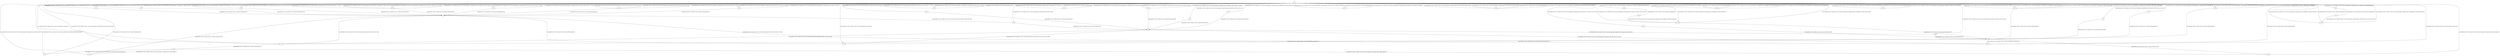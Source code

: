 digraph LTS {
S00[shape=point]
S1[label=S1,shape=circle];
S2[label=S2,shape=circle];
S3[label=S3,shape=circle];
S4[label=S4,shape=circle];
S5[label=S5,shape=circle];
S6[label=S6,shape=circle];
S7[label=S7,shape=circle];
S8[label=S8,shape=circle];
S9[label=S9,shape=circle];
S10[label=S10,shape=circle];
S11[label=S11,shape=circle];
S12[label=S12,shape=circle];
S13[label=S13,shape=circle];
S14[label=S14,shape=circle];
S15[label=S15,shape=circle];
S16[label=S16,shape=circle];
S17[label=S17,shape=circle];
S18[label=S18,shape=circle];
S19[label=S19,shape=circle];
S20[label=S20,shape=circle];
S21[label=S21,shape=circle];
S22[label=S22,shape=circle];
S23[label=S23,shape=circle];
S24[label=S24,shape=circle];
S25[label=S25,shape=circle];
S26[label=S26,shape=circle];
S27[label=S27,shape=circle];
S28[label=S28,shape=circle];
S29[label=S29,shape=circle];
S30[label=S30,shape=circle];
S31[label=S31,shape=circle];
S32[label=S32,shape=circle];
S33[label=S33,shape=circle];
S34[label=S34,shape=circle];
S35[label=S35,shape=circle];
S36[label=S36,shape=circle];
S37[label=S37,shape=circle];
S38[label=S38,shape=circle];
S39[label=S39,shape=circle];
S40[label=S40,shape=circle];
S41[label=S41,shape=circle];
S00 -> S1
S1 -> S2[label ="?/json.htm(Host=192.168.1.11|||Dest=192.168.1.2|||Uri=/json.htm|||type= command||| param= getlog||| loglevel= 2)"];
S1 -> S3[label ="?/json.htm(Host=192.168.1.52|||Dest=192.168.1.2|||Uri=/json.htm|||type= command||| param= switchlight||| idx= 3848||| switchcmd= On)"];
S1 -> S3[label ="?/json.htm(Host=192.168.1.52|||Dest=192.168.1.2|||Uri=/json.htm|||type= command||| param= udevice||| idx= 3847||| svalue= 18.80:24.70:2)"];
S1 -> S5[label ="!/json.htm(Host=192.168.1.2|||Dest=192.168.1.11|||Uri=/json.htm|||type= devices||| filter= utility||| order= Name)"];
S1 -> S7[label ="!/json.htm(Host=192.168.1.2|||Dest=192.168.1.11|||Uri=/json.htm|||type= cameras||| rid= )"];
S1 -> S8[label ="!/json.htm(Host=192.168.1.2|||Dest=192.168.1.11|||Uri=/json.htm|||type= devices||| filter= all||| used= true||| order= Name)"];
S1 -> S10[label ="?/json.htm(Host=192.168.1.53|||Dest=192.168.1.2|||Uri=/json.htm|||type= command||| param= udevice||| idx= 3846||| svalue= 18.00:26.60:2)"];
S1 -> S10[label ="?/json.htm(Host=192.168.1.53|||Dest=192.168.1.2|||Uri=/json.htm|||type= command||| param= switchlight||| idx= 3845||| switchcmd= On)"];
S1 -> S10[label ="?/json.htm(Host=192.168.1.53|||Dest=192.168.1.2|||Uri=/json.htm|||type= command||| param= udevice||| idx= 3846||| svalue= 18.10:26.60:2)"];
S1 -> S10[label ="?/json.htm(Host=192.168.1.53|||Dest=192.168.1.2|||Uri=/json.htm|||type= command||| param= switchlight||| idx= 3845||| switchcmd= Off)"];
S1 -> S11[label ="!/json.htm(Host=192.168.1.2|||Dest=192.168.1.11|||Uri=/json.htm|||type= devices||| filter= all||| used= true||| order= Name)"];
S1 -> S11[label ="!/json.htm(Host=192.168.1.2|||Dest=192.168.1.11|||Uri=/json.htm|||type= cameras||| rid= )"];
S1 -> S13[label ="?/json.htm(Host=192.168.1.11|||Dest=192.168.1.2|||Uri=/json.htm|||type= command||| param= getlog||| loglevel= 2)"];
S1 -> S14[label ="?/json.htm(Host=192.168.1.51|||Dest=192.168.1.2|||Uri=/json.htm|||type= command||| param= switchlight||| idx= 0||| switchcmd= On)"];
S1 -> S15[label ="?/json.htm(Host=192.168.1.51|||Dest=192.168.1.2|||Uri=/json.htm|||type= command||| param= switchlight||| idx= 0||| switchcmd= Off)"];
S1 -> S16[label ="?/json.htm(Host=192.168.1.52|||Dest=192.168.1.2|||Uri=/json.htm|||type= command||| param= switchlight||| idx= 3848||| switchcmd= On)"];
S1 -> S16[label ="?/json.htm(Host=192.168.1.52|||Dest=192.168.1.2|||Uri=/json.htm|||type= command||| param= switchlight||| idx= 3848||| switchcmd= Off)"];
S1 -> S16[label ="?/json.htm(Host=192.168.1.52|||Dest=192.168.1.2|||Uri=/json.htm|||type= command||| param= udevice||| idx= 3847||| svalue= 18.80:24.80:2)"];
S1 -> S16[label ="?/json.htm(Host=192.168.1.52|||Dest=192.168.1.2|||Uri=/json.htm|||type= command||| param= udevice||| idx= 3847||| svalue= 18.80:24.70:2)"];
S1 -> S17[label ="?/json.htm(Host=192.168.1.11|||Dest=192.168.1.2|||Uri=/json.htm|||type= command||| param= getlog||| loglevel= 2)"];
S1 -> S18[label ="?/json.htm(Host=192.168.1.11|||Dest=192.168.1.2|||Uri=/json.htm|||type= command||| param= getlog||| loglevel= 2)"];
S1 -> S19[label ="?/json.htm(Host=192.168.1.23|||Dest=192.168.1.2|||Uri=/json.htm|||type= command||| param= udevice||| idx= 1923||| svalue= 17.70:49.20:0)"];
S1 -> S19[label ="?/json.htm(Host=192.168.1.23|||Dest=192.168.1.2|||Uri=/json.htm|||type= command||| param= udevice||| idx= 1923||| svalue= 17.80:49.20:0)"];
S1 -> S20[label ="!/json.htm(Host=192.168.1.2|||Dest=192.168.1.11|||Uri=/json.htm|||type= cameras||| rid= )"];
S1 -> S21[label ="?/json.htm(Host=192.168.1.51|||Dest=192.168.1.2|||Uri=/json.htm|||type= command||| param= switchlight||| idx= 0||| switchcmd= Off)"];
S1 -> S21[label ="?/json.htm(Host=192.168.1.51|||Dest=192.168.1.2|||Uri=/json.htm|||type= command||| param= switchlight||| idx= 0||| switchcmd= On)"];
S1 -> S22[label ="?/json.htm(Host=192.168.1.23|||Dest=192.168.1.2|||Uri=/json.htm|||type= command||| param= udevice||| idx= 1923||| svalue= 17.70:49.10:0)"];
S1 -> S22[label ="?/json.htm(Host=192.168.1.23|||Dest=192.168.1.2|||Uri=/json.htm|||type= command||| param= udevice||| idx= 1923||| svalue= 17.70:49.60:0)"];
S1 -> S23[label ="?/json.htm(Host=192.168.1.7|||Dest=192.168.1.2|||Uri=/json.htm|||type= command||| param= udevice||| idx= 558||| svalue= 1420.83)"];
S1 -> S23[label ="?/json.htm(Host=192.168.1.7|||Dest=192.168.1.2|||Uri=/json.htm|||type= command||| param= udevice||| idx= 558||| svalue= 1434.17)"];
S1 -> S23[label ="?/json.htm(Host=192.168.1.7|||Dest=192.168.1.2|||Uri=/json.htm|||type= command||| param= udevice||| idx= 558||| svalue= 1338.33)"];
S1 -> S24[label ="?/json.htm(Host=192.168.1.22|||Dest=192.168.1.2|||Uri=/json.htm|||type= command||| param= udevice||| idx= 1922||| svalue= 19.70:46.60:0)"];
S1 -> S24[label ="?/json.htm(Host=192.168.1.22|||Dest=192.168.1.2|||Uri=/json.htm|||type= command||| param= udevice||| idx= 1922||| svalue= 19.70:46.50:0)"];
S1 -> S25[label ="?/json.htm(Host=192.168.1.21|||Dest=192.168.1.2|||Uri=/json.htm|||type= command||| param= udevice||| idx= 115||| svalue= 16.50:15.00:0)"];
S1 -> S25[label ="?/json.htm(Host=192.168.1.21|||Dest=192.168.1.2|||Uri=/json.htm|||type= command||| param= udevice||| idx= 115||| svalue= 16.60:15.00:0)"];
S1 -> S26[label ="?/json.htm(Host=192.168.1.7|||Dest=192.168.1.2|||Uri=/json.htm|||type= command||| param= udevice||| idx= 558||| svalue= 1409.17)"];
S1 -> S26[label ="?/json.htm(Host=192.168.1.7|||Dest=192.168.1.2|||Uri=/json.htm|||type= command||| param= udevice||| idx= 558||| svalue= 1412.50)"];
S1 -> S26[label ="?/json.htm(Host=192.168.1.7|||Dest=192.168.1.2|||Uri=/json.htm|||type= command||| param= udevice||| idx= 558||| svalue= 1431.67)"];
S1 -> S27[label ="?/json.htm(Host=192.168.1.22|||Dest=192.168.1.2|||Uri=/json.htm|||type= command||| param= udevice||| idx= 1922||| svalue= 19.70:46.60:0)"];
S1 -> S28[label ="?/json.htm(Host=192.168.1.22|||Dest=192.168.1.2|||Uri=/json.htm|||type= command||| param= udevice||| idx= 1922||| svalue= 19.70:46.60:0)"];
S1 -> S28[label ="?/json.htm(Host=192.168.1.22|||Dest=192.168.1.2|||Uri=/json.htm|||type= command||| param= udevice||| idx= 1922||| svalue= 19.80:46.50:0)"];
S1 -> S29[label ="?/json.htm(Host=192.168.1.21|||Dest=192.168.1.2|||Uri=/json.htm|||type= command||| param= udevice||| idx= 115||| svalue= 16.50:15.00:0)"];
S1 -> S29[label ="?/json.htm(Host=192.168.1.21|||Dest=192.168.1.2|||Uri=/json.htm|||type= command||| param= udevice||| idx= 115||| svalue= 16.60:15.00:0)"];
S1 -> S30[label ="?/json.htm(Host=192.168.1.23|||Dest=192.168.1.2|||Uri=/json.htm|||type= command||| param= udevice||| idx= 1923||| svalue= 17.70:49.30:0)"];
S1 -> S30[label ="?/json.htm(Host=192.168.1.23|||Dest=192.168.1.2|||Uri=/json.htm|||type= command||| param= udevice||| idx= 1923||| svalue= 17.80:49.20:0)"];
S1 -> S31[label ="?/json.htm(Host=192.168.1.53|||Dest=192.168.1.2|||Uri=/json.htm|||type= command||| param= switchlight||| idx= 3845||| switchcmd= On)"];
S1 -> S31[label ="?/json.htm(Host=192.168.1.53|||Dest=192.168.1.2|||Uri=/json.htm|||type= command||| param= switchlight||| idx= 3845||| switchcmd= Off)"];
S1 -> S31[label ="?/json.htm(Host=192.168.1.53|||Dest=192.168.1.2|||Uri=/json.htm|||type= command||| param= udevice||| idx= 3846||| svalue= 18.10:26.60:2)"];
S1 -> S32[label ="?/json.htm(Host=192.168.1.21|||Dest=192.168.1.2|||Uri=/json.htm|||type= command||| param= udevice||| idx= 115||| svalue= 16.50:15.00:0)"];
S1 -> S33[label ="?/json.htm(Host=192.168.1.22|||Dest=192.168.1.2|||Uri=/json.htm|||type= command||| param= udevice||| idx= 1922||| svalue= 19.70:46.50:0)"];
S1 -> S33[label ="?/json.htm(Host=192.168.1.22|||Dest=192.168.1.2|||Uri=/json.htm|||type= command||| param= udevice||| idx= 1922||| svalue= 19.80:46.60:0)"];
S1 -> S34[label ="?/json.htm(Host=192.168.1.53|||Dest=192.168.1.2|||Uri=/json.htm|||type= command||| param= switchlight||| idx= 3845||| switchcmd= On)"];
S1 -> S34[label ="?/json.htm(Host=192.168.1.53|||Dest=192.168.1.2|||Uri=/json.htm|||type= command||| param= switchlight||| idx= 3845||| switchcmd= Off)"];
S1 -> S34[label ="?/json.htm(Host=192.168.1.53|||Dest=192.168.1.2|||Uri=/json.htm|||type= command||| param= udevice||| idx= 3846||| svalue= 18.10:26.60:2)"];
S1 -> S35[label ="?/json.htm(Host=192.168.1.7|||Dest=192.168.1.2|||Uri=/json.htm|||type= command||| param= udevice||| idx= 558||| svalue= 1441.67)"];
S1 -> S36[label ="?/json.htm(Host=192.168.1.52|||Dest=192.168.1.2|||Uri=/json.htm|||type= command||| param= switchlight||| idx= 3848||| switchcmd= Off)"];
S1 -> S38[label ="?/json.htm(Host=192.168.1.52|||Dest=192.168.1.2|||Uri=/json.htm|||type= command||| param= switchlight||| idx= 3848||| switchcmd= Off)"];
S1 -> S38[label ="?/json.htm(Host=192.168.1.52|||Dest=192.168.1.2|||Uri=/json.htm|||type= command||| param= switchlight||| idx= 3848||| switchcmd= On)"];
S1 -> S39[label ="?/json.htm(Host=192.168.1.53|||Dest=192.168.1.2|||Uri=/json.htm|||type= command||| param= udevice||| idx= 3846||| svalue= 18.10:26.60:2)"];
S1 -> S41[label ="?/json.htm(Host=192.168.1.53|||Dest=192.168.1.2|||Uri=/json.htm|||type= command||| param= switchlight||| idx= 3845||| switchcmd= On)"];
S2 -> S1[label ="!response(Host=192.168.1.2|||Dest=192.168.1.11|||status=200|||response=OK)"];
S3 -> S4[label ="!response(Host=192.168.1.2|||Dest=192.168.1.52|||status=200|||response=OK)"];
S4 -> S5[label ="!/json.htm(Host=192.168.1.2|||Dest=192.168.1.11|||Uri=/json.htm|||type= devices||| filter= utility||| order= Name)"];
S4 -> S7[label ="!/json.htm(Host=192.168.1.2|||Dest=192.168.1.11|||Uri=/json.htm|||type= devices||| filter= utility||| order= Name)"];
S4 -> S11[label ="!/json.htm(Host=192.168.1.2|||Dest=192.168.1.11|||Uri=/json.htm|||type= devices||| filter= utility||| order= Name)"];
S5 -> S6[label ="?response(Host=192.168.1.11|||Dest=192.168.1.2|||status=200|||response=OK)"];
S6 -> S7[label ="!/json.htm(Host=192.168.1.2|||Dest=192.168.1.11|||Uri=/json.htm|||type= devices||| filter= all||| used= true||| order= Name)"];
S6 -> S8[label ="!/json.htm(Host=192.168.1.2|||Dest=192.168.1.11|||Uri=/json.htm|||type= devices||| filter= all||| used= true||| order= Name)"];
S6 -> S11[label ="!/json.htm(Host=192.168.1.2|||Dest=192.168.1.11|||Uri=/json.htm|||type= devices||| filter= all||| used= true||| order= Name)"];
S6 -> S20[label ="!/json.htm(Host=192.168.1.2|||Dest=192.168.1.11|||Uri=/json.htm|||type= devices||| filter= all||| used= true||| order= Name)"];
S7 -> S1[label ="?response(Host=192.168.1.11|||Dest=192.168.1.2|||status=200|||response=OK)"];
S8 -> S9[label ="?response(Host=192.168.1.11|||Dest=192.168.1.2|||status=200|||response=OK)"];
S9 -> S7[label ="!/json.htm(Host=192.168.1.2|||Dest=192.168.1.11|||Uri=/json.htm|||type= cameras||| rid= )"];
S9 -> S11[label ="!/json.htm(Host=192.168.1.2|||Dest=192.168.1.11|||Uri=/json.htm|||type= cameras||| rid= )"];
S9 -> S20[label ="!/json.htm(Host=192.168.1.2|||Dest=192.168.1.11|||Uri=/json.htm|||type= cameras||| rid= )"];
S10 -> S4[label ="!response(Host=192.168.1.2|||Dest=192.168.1.53|||status=200|||response=OK)"];
S11 -> S12[label ="?response(Host=192.168.1.11|||Dest=192.168.1.2|||status=200|||response=OK)"];
S12 -> S2[label ="?/json.htm(Host=192.168.1.11|||Dest=192.168.1.2|||Uri=/json.htm|||type= command||| param= getlog||| loglevel= 2)"];
S12 -> S13[label ="?/json.htm(Host=192.168.1.11|||Dest=192.168.1.2|||Uri=/json.htm|||type= command||| param= getlog||| loglevel= 2)"];
S12 -> S18[label ="?/json.htm(Host=192.168.1.11|||Dest=192.168.1.2|||Uri=/json.htm|||type= command||| param= getlog||| loglevel= 2)"];
S13 -> S4[label ="!response(Host=192.168.1.2|||Dest=192.168.1.11|||status=200|||response=OK)"];
S14 -> S4[label ="!response(Host=192.168.1.2|||Dest=192.168.1.51|||status=200|||response=OK)"];
S15 -> S9[label ="!response(Host=192.168.1.2|||Dest=192.168.1.51|||status=200|||response=OK)"];
S16 -> S9[label ="!response(Host=192.168.1.2|||Dest=192.168.1.52|||status=200|||response=OK)"];
S17 -> S6[label ="!response(Host=192.168.1.2|||Dest=192.168.1.11|||status=200|||response=OK)"];
S18 -> S9[label ="!response(Host=192.168.1.2|||Dest=192.168.1.11|||status=200|||response=OK)"];
S19 -> S1[label ="!response(Host=192.168.1.2|||Dest=192.168.1.23|||status=200|||response=OK)"];
S20 -> S4[label ="?response(Host=192.168.1.11|||Dest=192.168.1.2|||status=200|||response=OK)"];
S21 -> S1[label ="!response(Host=192.168.1.2|||Dest=192.168.1.51|||status=200|||response=OK)"];
S22 -> S4[label ="!response(Host=192.168.1.2|||Dest=192.168.1.23|||status=200|||response=OK)"];
S23 -> S4[label ="!response(Host=192.168.1.2|||Dest=192.168.1.7|||status=200|||response=OK)"];
S24 -> S4[label ="!response(Host=192.168.1.2|||Dest=192.168.1.22|||status=200|||response=OK)"];
S25 -> S1[label ="!response(Host=192.168.1.2|||Dest=192.168.1.21|||status=200|||response=OK)"];
S26 -> S1[label ="!response(Host=192.168.1.2|||Dest=192.168.1.7|||status=200|||response=OK)"];
S27 -> S9[label ="!response(Host=192.168.1.2|||Dest=192.168.1.22|||status=200|||response=OK)"];
S28 -> S6[label ="!response(Host=192.168.1.2|||Dest=192.168.1.22|||status=200|||response=OK)"];
S29 -> S4[label ="!response(Host=192.168.1.2|||Dest=192.168.1.21|||status=200|||response=OK)"];
S30 -> S9[label ="!response(Host=192.168.1.2|||Dest=192.168.1.23|||status=200|||response=OK)"];
S31 -> S1[label ="!response(Host=192.168.1.2|||Dest=192.168.1.53|||status=200|||response=OK)"];
S32 -> S9[label ="!response(Host=192.168.1.2|||Dest=192.168.1.21|||status=200|||response=OK)"];
S33 -> S1[label ="!response(Host=192.168.1.2|||Dest=192.168.1.22|||status=200|||response=OK)"];
S34 -> S9[label ="!response(Host=192.168.1.2|||Dest=192.168.1.53|||status=200|||response=OK)"];
S35 -> S6[label ="!response(Host=192.168.1.2|||Dest=192.168.1.7|||status=200|||response=OK)"];
S36 -> S37[label ="!response(Host=192.168.1.2|||Dest=192.168.1.52|||status=200|||response=OK)"];
S37 -> S38[label ="?/json.htm(Host=192.168.1.52|||Dest=192.168.1.2|||Uri=/json.htm|||type= command||| param= udevice||| idx= 3847||| svalue= 18.80:24.70:2)"];
S38 -> S1[label ="!response(Host=192.168.1.2|||Dest=192.168.1.52|||status=200|||response=OK)"];
S39 -> S40[label ="!response(Host=192.168.1.2|||Dest=192.168.1.53|||status=200|||response=OK)"];
S40 -> S34[label ="?/json.htm(Host=192.168.1.53|||Dest=192.168.1.2|||Uri=/json.htm|||type= command||| param= switchlight||| idx= 3845||| switchcmd= On)"];
S41 -> S6[label ="!response(Host=192.168.1.2|||Dest=192.168.1.53|||status=200|||response=OK)"];
}

